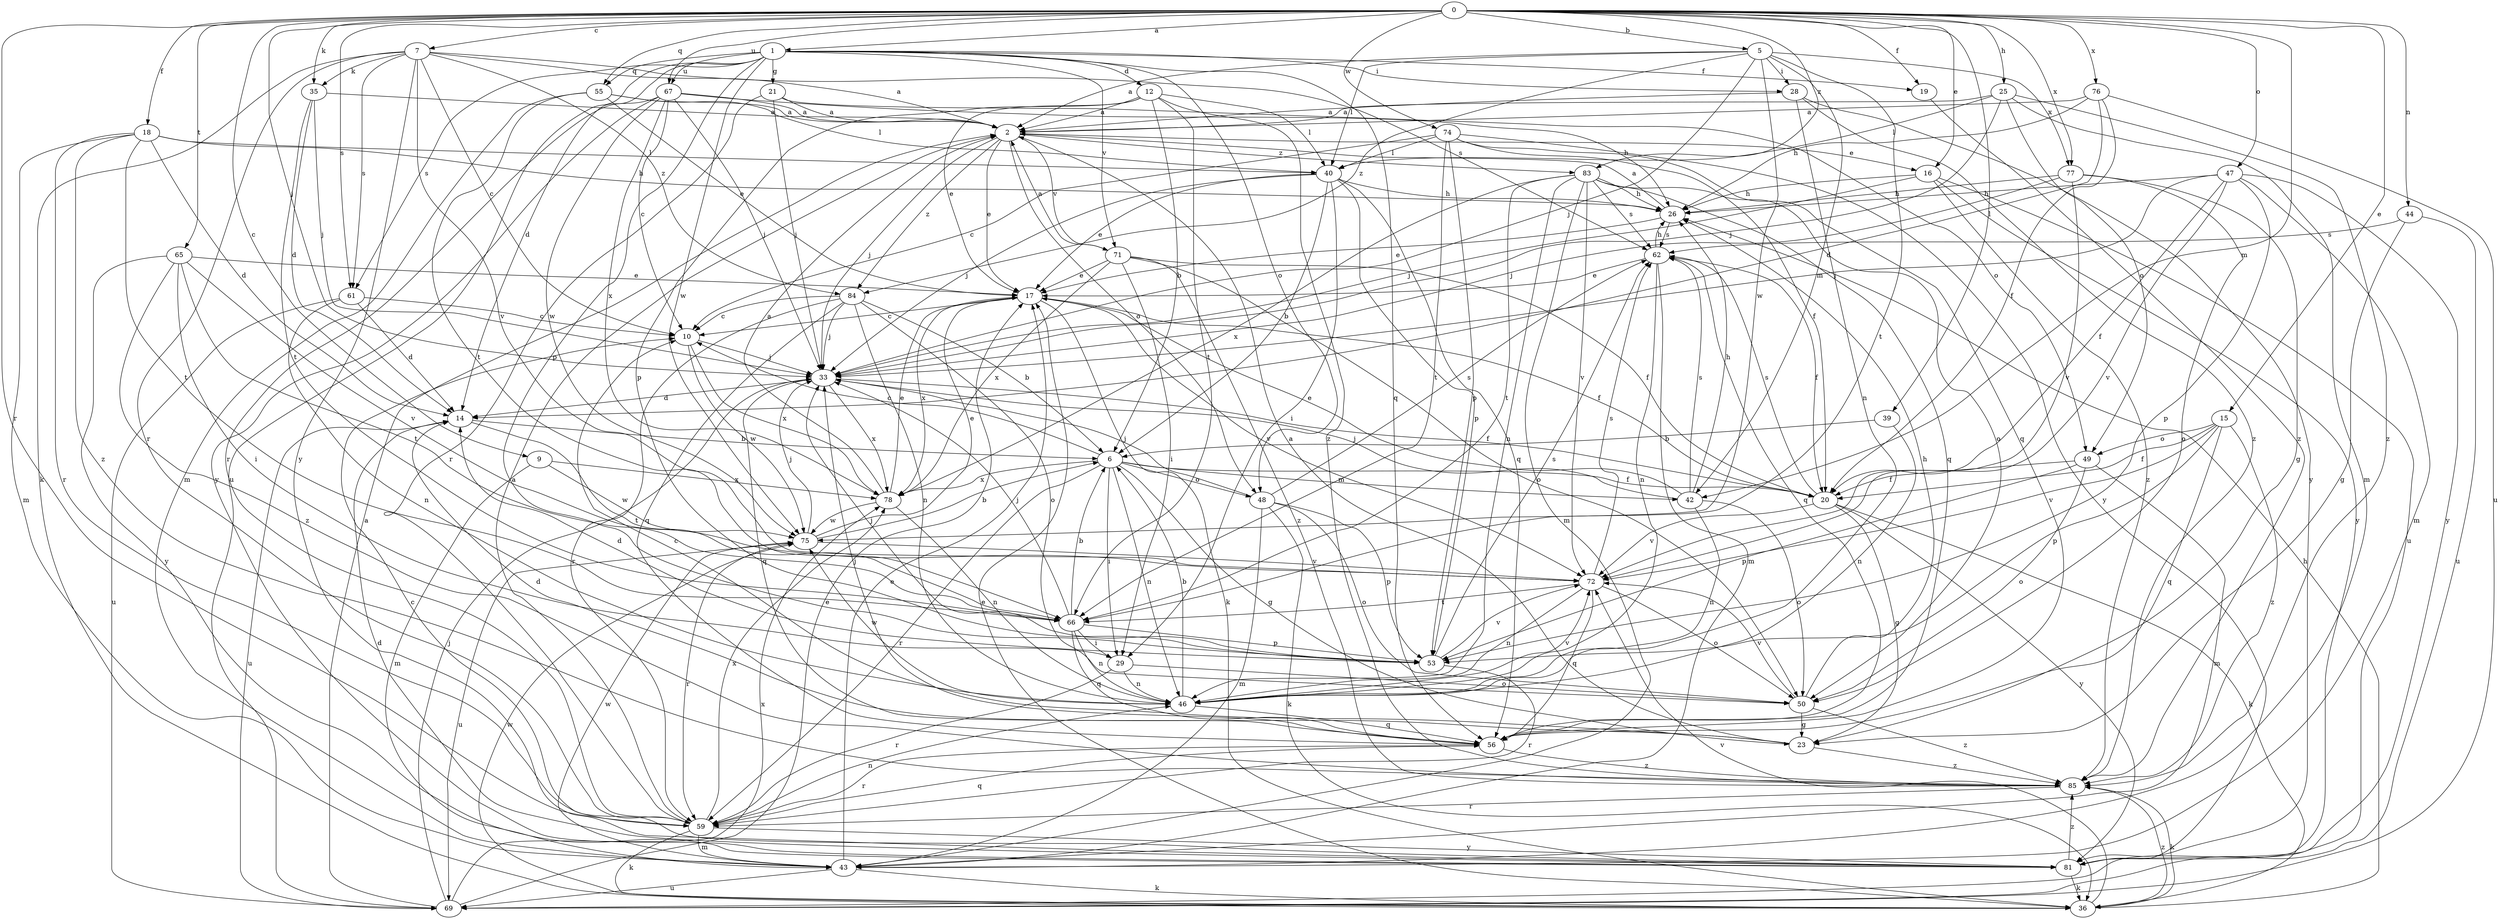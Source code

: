 strict digraph  {
0;
1;
2;
5;
6;
7;
9;
10;
12;
14;
15;
16;
17;
18;
19;
20;
21;
23;
25;
26;
28;
29;
33;
35;
36;
39;
40;
42;
43;
44;
46;
47;
48;
49;
50;
53;
55;
56;
59;
61;
62;
65;
66;
67;
69;
71;
72;
74;
75;
76;
77;
78;
81;
83;
84;
85;
0 -> 1  [label=a];
0 -> 5  [label=b];
0 -> 7  [label=c];
0 -> 9  [label=c];
0 -> 15  [label=e];
0 -> 16  [label=e];
0 -> 18  [label=f];
0 -> 19  [label=f];
0 -> 25  [label=h];
0 -> 33  [label=j];
0 -> 35  [label=k];
0 -> 39  [label=l];
0 -> 42  [label=m];
0 -> 44  [label=n];
0 -> 47  [label=o];
0 -> 55  [label=q];
0 -> 59  [label=r];
0 -> 61  [label=s];
0 -> 65  [label=t];
0 -> 67  [label=u];
0 -> 74  [label=w];
0 -> 76  [label=x];
0 -> 77  [label=x];
0 -> 83  [label=z];
1 -> 12  [label=d];
1 -> 14  [label=d];
1 -> 19  [label=f];
1 -> 21  [label=g];
1 -> 28  [label=i];
1 -> 48  [label=o];
1 -> 53  [label=p];
1 -> 55  [label=q];
1 -> 56  [label=q];
1 -> 61  [label=s];
1 -> 67  [label=u];
1 -> 69  [label=u];
1 -> 71  [label=v];
1 -> 75  [label=w];
2 -> 16  [label=e];
2 -> 17  [label=e];
2 -> 33  [label=j];
2 -> 48  [label=o];
2 -> 71  [label=v];
2 -> 83  [label=z];
2 -> 84  [label=z];
5 -> 2  [label=a];
5 -> 28  [label=i];
5 -> 33  [label=j];
5 -> 40  [label=l];
5 -> 42  [label=m];
5 -> 66  [label=t];
5 -> 75  [label=w];
5 -> 77  [label=x];
5 -> 84  [label=z];
6 -> 10  [label=c];
6 -> 20  [label=f];
6 -> 23  [label=g];
6 -> 29  [label=i];
6 -> 42  [label=m];
6 -> 46  [label=n];
6 -> 48  [label=o];
6 -> 59  [label=r];
6 -> 78  [label=x];
7 -> 2  [label=a];
7 -> 10  [label=c];
7 -> 35  [label=k];
7 -> 36  [label=k];
7 -> 59  [label=r];
7 -> 61  [label=s];
7 -> 62  [label=s];
7 -> 72  [label=v];
7 -> 81  [label=y];
7 -> 84  [label=z];
9 -> 43  [label=m];
9 -> 75  [label=w];
9 -> 78  [label=x];
10 -> 33  [label=j];
10 -> 75  [label=w];
10 -> 78  [label=x];
12 -> 2  [label=a];
12 -> 6  [label=b];
12 -> 17  [label=e];
12 -> 40  [label=l];
12 -> 53  [label=p];
12 -> 66  [label=t];
12 -> 85  [label=z];
14 -> 6  [label=b];
14 -> 66  [label=t];
14 -> 69  [label=u];
15 -> 20  [label=f];
15 -> 49  [label=o];
15 -> 53  [label=p];
15 -> 56  [label=q];
15 -> 72  [label=v];
15 -> 85  [label=z];
16 -> 26  [label=h];
16 -> 33  [label=j];
16 -> 69  [label=u];
16 -> 81  [label=y];
16 -> 85  [label=z];
17 -> 10  [label=c];
17 -> 20  [label=f];
17 -> 36  [label=k];
17 -> 72  [label=v];
17 -> 78  [label=x];
18 -> 14  [label=d];
18 -> 26  [label=h];
18 -> 40  [label=l];
18 -> 43  [label=m];
18 -> 59  [label=r];
18 -> 66  [label=t];
18 -> 85  [label=z];
19 -> 85  [label=z];
20 -> 23  [label=g];
20 -> 36  [label=k];
20 -> 62  [label=s];
20 -> 72  [label=v];
20 -> 81  [label=y];
21 -> 2  [label=a];
21 -> 33  [label=j];
21 -> 49  [label=o];
21 -> 59  [label=r];
23 -> 2  [label=a];
23 -> 10  [label=c];
23 -> 14  [label=d];
23 -> 85  [label=z];
25 -> 2  [label=a];
25 -> 33  [label=j];
25 -> 40  [label=l];
25 -> 43  [label=m];
25 -> 49  [label=o];
25 -> 85  [label=z];
26 -> 2  [label=a];
26 -> 17  [label=e];
26 -> 62  [label=s];
28 -> 2  [label=a];
28 -> 46  [label=n];
28 -> 81  [label=y];
28 -> 85  [label=z];
29 -> 46  [label=n];
29 -> 50  [label=o];
29 -> 59  [label=r];
33 -> 14  [label=d];
33 -> 20  [label=f];
33 -> 56  [label=q];
33 -> 78  [label=x];
35 -> 2  [label=a];
35 -> 14  [label=d];
35 -> 33  [label=j];
35 -> 66  [label=t];
36 -> 17  [label=e];
36 -> 26  [label=h];
36 -> 72  [label=v];
36 -> 75  [label=w];
36 -> 85  [label=z];
39 -> 6  [label=b];
39 -> 46  [label=n];
40 -> 6  [label=b];
40 -> 17  [label=e];
40 -> 26  [label=h];
40 -> 29  [label=i];
40 -> 33  [label=j];
40 -> 53  [label=p];
40 -> 56  [label=q];
42 -> 17  [label=e];
42 -> 26  [label=h];
42 -> 33  [label=j];
42 -> 46  [label=n];
42 -> 50  [label=o];
42 -> 62  [label=s];
43 -> 17  [label=e];
43 -> 36  [label=k];
43 -> 69  [label=u];
43 -> 75  [label=w];
44 -> 23  [label=g];
44 -> 62  [label=s];
44 -> 69  [label=u];
46 -> 6  [label=b];
46 -> 56  [label=q];
46 -> 72  [label=v];
46 -> 75  [label=w];
47 -> 20  [label=f];
47 -> 26  [label=h];
47 -> 33  [label=j];
47 -> 43  [label=m];
47 -> 53  [label=p];
47 -> 72  [label=v];
47 -> 81  [label=y];
48 -> 33  [label=j];
48 -> 36  [label=k];
48 -> 43  [label=m];
48 -> 50  [label=o];
48 -> 53  [label=p];
48 -> 62  [label=s];
49 -> 20  [label=f];
49 -> 43  [label=m];
49 -> 50  [label=o];
49 -> 53  [label=p];
50 -> 23  [label=g];
50 -> 26  [label=h];
50 -> 72  [label=v];
50 -> 85  [label=z];
53 -> 14  [label=d];
53 -> 33  [label=j];
53 -> 59  [label=r];
53 -> 62  [label=s];
53 -> 72  [label=v];
55 -> 2  [label=a];
55 -> 17  [label=e];
55 -> 40  [label=l];
55 -> 43  [label=m];
55 -> 66  [label=t];
56 -> 33  [label=j];
56 -> 59  [label=r];
56 -> 85  [label=z];
59 -> 2  [label=a];
59 -> 36  [label=k];
59 -> 43  [label=m];
59 -> 46  [label=n];
59 -> 56  [label=q];
59 -> 78  [label=x];
59 -> 81  [label=y];
61 -> 10  [label=c];
61 -> 14  [label=d];
61 -> 46  [label=n];
61 -> 69  [label=u];
62 -> 17  [label=e];
62 -> 20  [label=f];
62 -> 26  [label=h];
62 -> 43  [label=m];
62 -> 46  [label=n];
62 -> 56  [label=q];
65 -> 17  [label=e];
65 -> 29  [label=i];
65 -> 66  [label=t];
65 -> 72  [label=v];
65 -> 81  [label=y];
65 -> 85  [label=z];
66 -> 6  [label=b];
66 -> 29  [label=i];
66 -> 33  [label=j];
66 -> 46  [label=n];
66 -> 53  [label=p];
66 -> 56  [label=q];
67 -> 2  [label=a];
67 -> 10  [label=c];
67 -> 26  [label=h];
67 -> 33  [label=j];
67 -> 59  [label=r];
67 -> 75  [label=w];
67 -> 78  [label=x];
67 -> 81  [label=y];
69 -> 2  [label=a];
69 -> 17  [label=e];
69 -> 33  [label=j];
69 -> 78  [label=x];
71 -> 2  [label=a];
71 -> 17  [label=e];
71 -> 20  [label=f];
71 -> 29  [label=i];
71 -> 50  [label=o];
71 -> 78  [label=x];
71 -> 85  [label=z];
72 -> 46  [label=n];
72 -> 50  [label=o];
72 -> 56  [label=q];
72 -> 62  [label=s];
72 -> 66  [label=t];
74 -> 10  [label=c];
74 -> 20  [label=f];
74 -> 40  [label=l];
74 -> 53  [label=p];
74 -> 56  [label=q];
74 -> 66  [label=t];
74 -> 81  [label=y];
75 -> 6  [label=b];
75 -> 17  [label=e];
75 -> 33  [label=j];
75 -> 59  [label=r];
75 -> 69  [label=u];
75 -> 72  [label=v];
76 -> 2  [label=a];
76 -> 14  [label=d];
76 -> 20  [label=f];
76 -> 26  [label=h];
76 -> 69  [label=u];
77 -> 23  [label=g];
77 -> 26  [label=h];
77 -> 33  [label=j];
77 -> 50  [label=o];
77 -> 72  [label=v];
78 -> 2  [label=a];
78 -> 17  [label=e];
78 -> 46  [label=n];
78 -> 75  [label=w];
81 -> 10  [label=c];
81 -> 14  [label=d];
81 -> 36  [label=k];
81 -> 85  [label=z];
83 -> 26  [label=h];
83 -> 43  [label=m];
83 -> 46  [label=n];
83 -> 50  [label=o];
83 -> 56  [label=q];
83 -> 62  [label=s];
83 -> 66  [label=t];
83 -> 72  [label=v];
83 -> 78  [label=x];
84 -> 6  [label=b];
84 -> 10  [label=c];
84 -> 33  [label=j];
84 -> 46  [label=n];
84 -> 50  [label=o];
84 -> 56  [label=q];
84 -> 59  [label=r];
85 -> 36  [label=k];
85 -> 59  [label=r];
}
